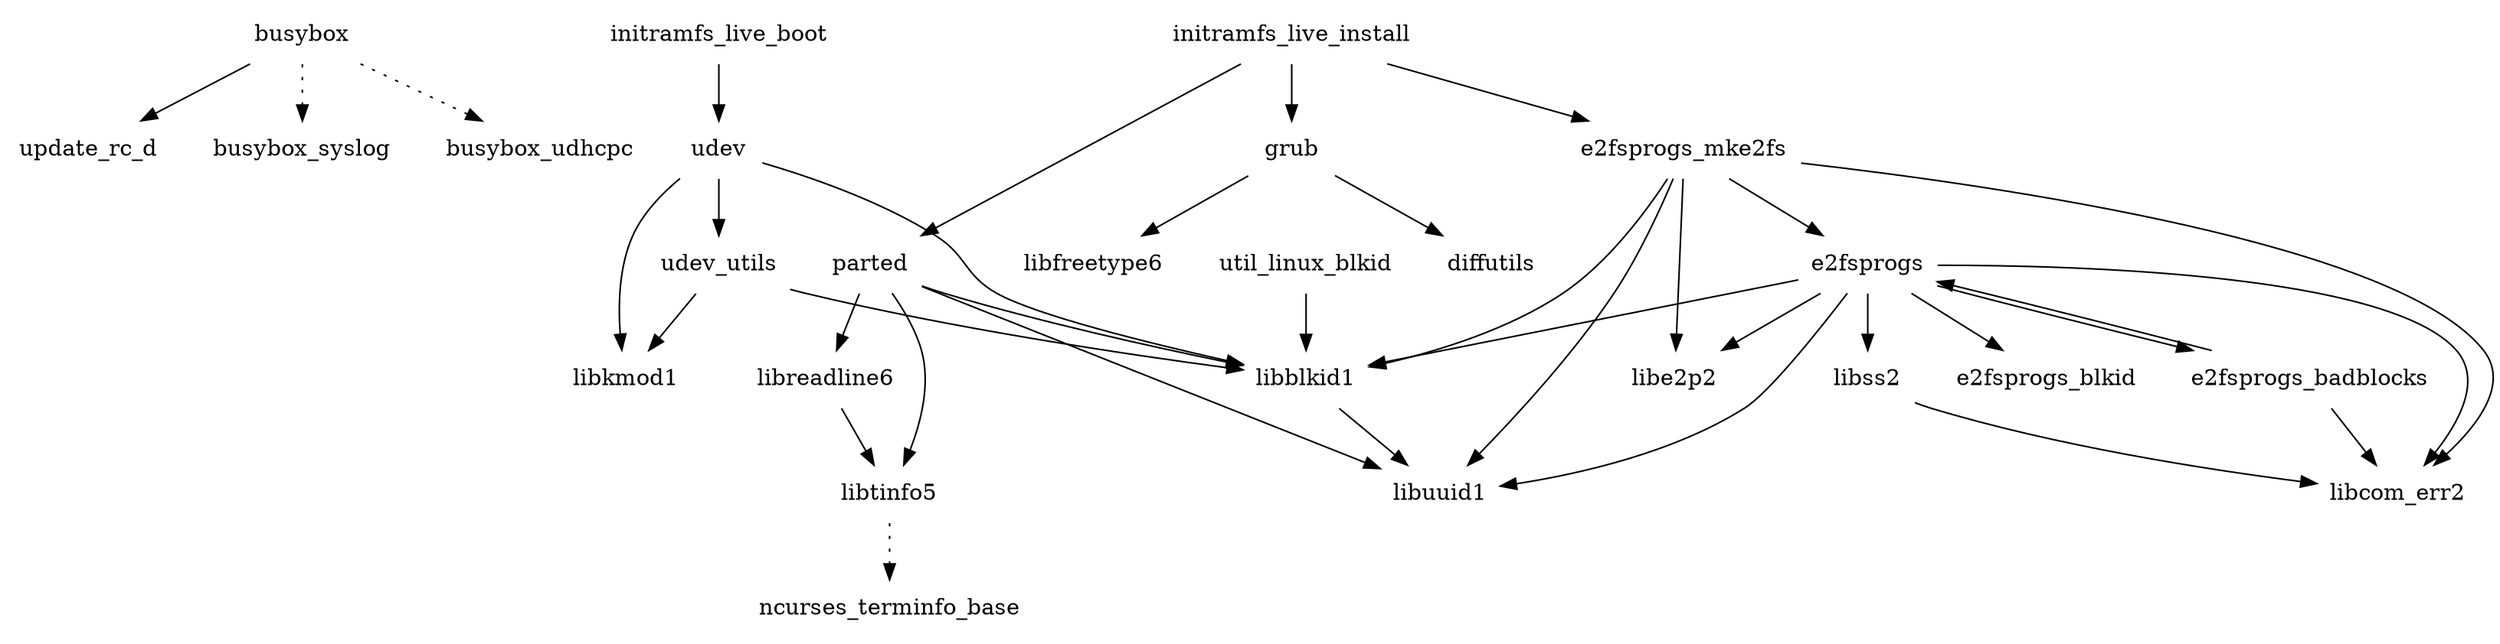 digraph depends {
    node [shape=plaintext]
busybox -> update_rc_d;
busybox -> busybox_syslog [style=dotted];
busybox -> busybox_udhcpc [style=dotted];
e2fsprogs -> libss2;
e2fsprogs -> libcom_err2;
e2fsprogs -> libe2p2;
e2fsprogs -> e2fsprogs_blkid;
e2fsprogs -> e2fsprogs_badblocks;
e2fsprogs -> libblkid1;
e2fsprogs -> libuuid1;
e2fsprogs_badblocks -> e2fsprogs;
e2fsprogs_badblocks -> libcom_err2;
e2fsprogs_mke2fs -> libcom_err2;
e2fsprogs_mke2fs -> libe2p2;
e2fsprogs_mke2fs -> e2fsprogs;
e2fsprogs_mke2fs -> libblkid1;
e2fsprogs_mke2fs -> libuuid1;
grub -> diffutils;
grub -> libfreetype6;
initramfs_live_boot -> udev;
initramfs_live_install -> parted;
initramfs_live_install -> e2fsprogs_mke2fs;
initramfs_live_install -> grub;
libblkid1 -> libuuid1;
libreadline6 -> libtinfo5;
libss2 -> libcom_err2;
libtinfo5 -> ncurses_terminfo_base [style=dotted];
parted -> libreadline6;
parted -> libtinfo5;
parted -> libblkid1;
parted -> libuuid1;
udev -> libkmod1;
udev -> libblkid1;
udev -> udev_utils;
udev_utils -> libkmod1;
udev_utils -> libblkid1;
util_linux_blkid -> libblkid1;
}
